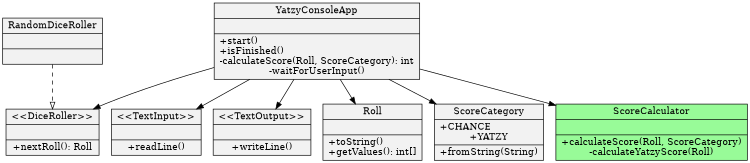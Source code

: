 digraph add_category_refactor_1 {
size="5,5"
node[shape=record,style=filled,fillcolor=gray95]

1[label = "{YatzyConsoleApp||+start()\l+isFinished()\l-calculateScore(Roll, ScoreCategory): int\l-waitForUserInput()}"]
2[label = "{\<\<TextInput\>\>||+readLine()}"]
3[label = "{\<\<TextOutput\>\>||+writeLine()}"]
4[label = "{\<\<DiceRoller\>\>||+nextRoll(): Roll}"]
5[label = "{Roll||+toString()\l+getValues(): int[]}"]
7[label = "{RandomDiceRoller||}"]
8[label = "{ScoreCategory|+CHANCE\l+YATZY|+fromString(String)}"]
9[label = "{ScoreCalculator||+calculateScore(Roll, ScoreCategory)\l-calculateYatzyScore(Roll)}", fillcolor=palegreen]

1->2
1->3
1->4
1->5
1->8
1->9
7->4 [style=dashed,arrowhead=onormal]
}
